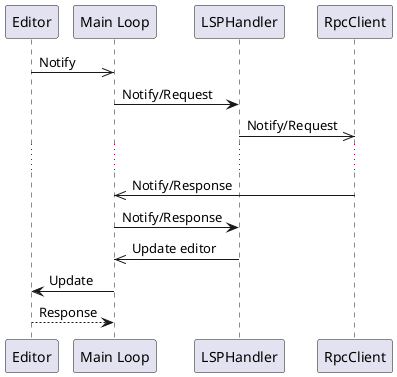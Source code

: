 @startuml

Editor ->> "Main Loop": Notify
"Main Loop" -> LSPHandler: Notify/Request
LSPHandler ->> RpcClient: Notify/Request
...
RpcClient ->> "Main Loop": Notify/Response
"Main Loop" -> LSPHandler: Notify/Response
LSPHandler ->> "Main Loop": Update editor
"Main Loop" -> Editor: Update
Editor --> "Main Loop": Response

@enduml
